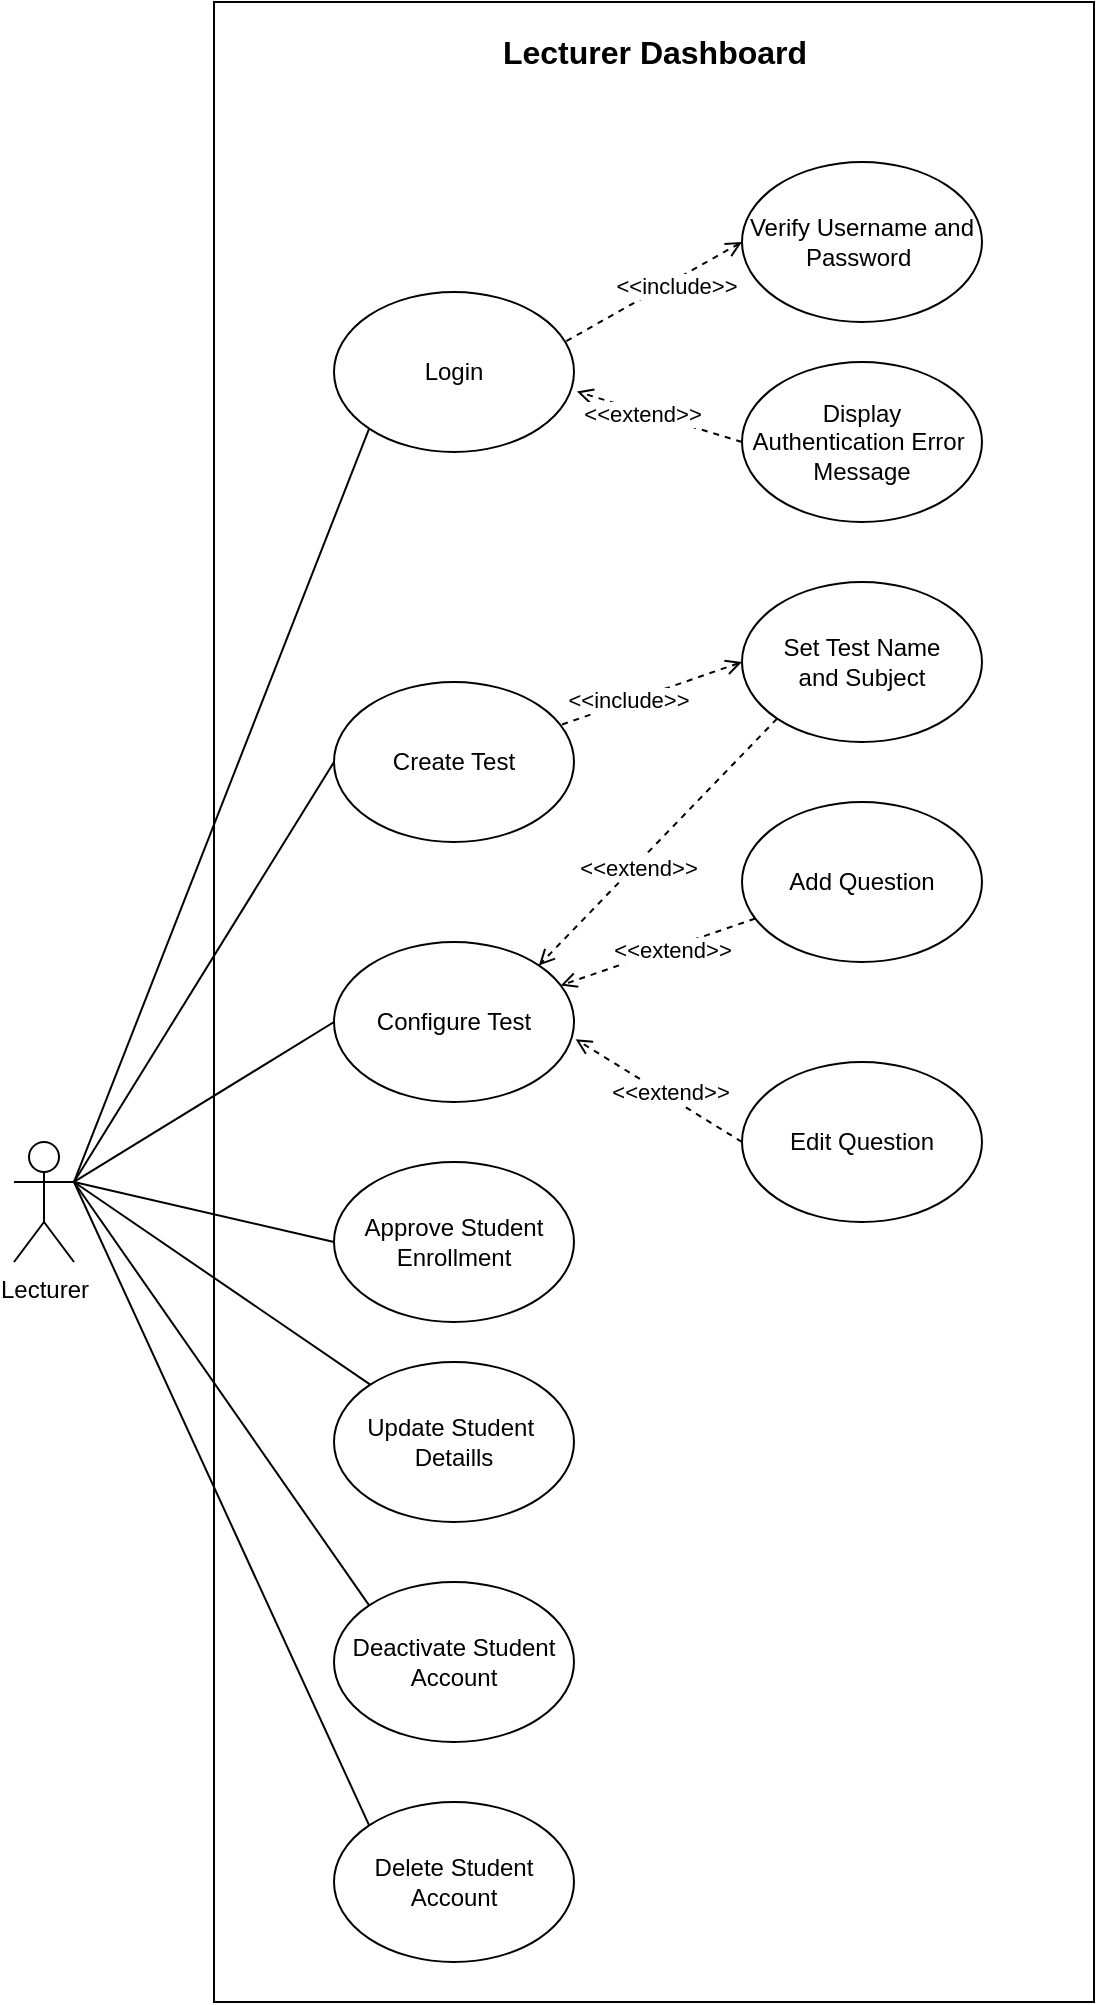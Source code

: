 <mxfile version="20.5.3" type="device"><diagram id="OIPE1WNFu3D5WhbWx7Zt" name="Page-1"><mxGraphModel dx="1673" dy="2177" grid="1" gridSize="10" guides="1" tooltips="1" connect="1" arrows="1" fold="1" page="1" pageScale="1" pageWidth="827" pageHeight="1169" math="0" shadow="0"><root><mxCell id="0"/><mxCell id="1" parent="0"/><mxCell id="pYgdeQ1rQkBb0RhctOui-14" value="" style="rounded=0;whiteSpace=wrap;html=1;" vertex="1" parent="1"><mxGeometry x="190" y="-620" width="440" height="1000" as="geometry"/></mxCell><mxCell id="vZnGzeLDLWVSMveuVBxt-33" style="edgeStyle=none;rounded=0;orthogonalLoop=1;jettySize=auto;html=1;exitX=1;exitY=0.333;exitDx=0;exitDy=0;exitPerimeter=0;entryX=0;entryY=1;entryDx=0;entryDy=0;startArrow=none;startFill=0;endArrow=none;endFill=0;" parent="1" source="vZnGzeLDLWVSMveuVBxt-1" target="vZnGzeLDLWVSMveuVBxt-32" edge="1"><mxGeometry relative="1" as="geometry"><mxPoint x="120" y="-110" as="sourcePoint"/></mxGeometry></mxCell><mxCell id="vZnGzeLDLWVSMveuVBxt-42" style="edgeStyle=none;rounded=0;orthogonalLoop=1;jettySize=auto;html=1;exitX=1;exitY=0.333;exitDx=0;exitDy=0;exitPerimeter=0;entryX=0;entryY=0.5;entryDx=0;entryDy=0;startArrow=none;startFill=0;endArrow=none;endFill=0;" parent="1" source="vZnGzeLDLWVSMveuVBxt-1" target="vZnGzeLDLWVSMveuVBxt-41" edge="1"><mxGeometry relative="1" as="geometry"><mxPoint x="120" y="-110" as="sourcePoint"/></mxGeometry></mxCell><mxCell id="vZnGzeLDLWVSMveuVBxt-52" style="edgeStyle=none;rounded=0;orthogonalLoop=1;jettySize=auto;html=1;entryX=0;entryY=0.5;entryDx=0;entryDy=0;startArrow=none;startFill=0;endArrow=none;endFill=0;exitX=1;exitY=0.333;exitDx=0;exitDy=0;exitPerimeter=0;" parent="1" source="vZnGzeLDLWVSMveuVBxt-1" target="vZnGzeLDLWVSMveuVBxt-51" edge="1"><mxGeometry relative="1" as="geometry"><mxPoint x="130" y="-30" as="sourcePoint"/></mxGeometry></mxCell><mxCell id="vZnGzeLDLWVSMveuVBxt-1" value="Lecturer" style="shape=umlActor;verticalLabelPosition=bottom;verticalAlign=top;html=1;outlineConnect=0;" parent="1" vertex="1"><mxGeometry x="90" y="-50" width="30" height="60" as="geometry"/></mxCell><mxCell id="vZnGzeLDLWVSMveuVBxt-35" style="edgeStyle=none;rounded=0;orthogonalLoop=1;jettySize=auto;html=1;exitX=0.968;exitY=0.307;exitDx=0;exitDy=0;entryX=0;entryY=0.5;entryDx=0;entryDy=0;startArrow=none;startFill=0;endArrow=open;endFill=0;dashed=1;exitPerimeter=0;" parent="1" source="vZnGzeLDLWVSMveuVBxt-32" target="vZnGzeLDLWVSMveuVBxt-34" edge="1"><mxGeometry relative="1" as="geometry"/></mxCell><mxCell id="vZnGzeLDLWVSMveuVBxt-36" value="&amp;lt;&amp;lt;include&amp;gt;&amp;gt;" style="edgeLabel;html=1;align=center;verticalAlign=middle;resizable=0;points=[];" parent="vZnGzeLDLWVSMveuVBxt-35" vertex="1" connectable="0"><mxGeometry x="0.221" y="-3" relative="1" as="geometry"><mxPoint as="offset"/></mxGeometry></mxCell><mxCell id="vZnGzeLDLWVSMveuVBxt-32" value="Login" style="ellipse;whiteSpace=wrap;html=1;" parent="1" vertex="1"><mxGeometry x="250" y="-475" width="120" height="80" as="geometry"/></mxCell><mxCell id="vZnGzeLDLWVSMveuVBxt-34" value="Verify Username and Password&amp;nbsp;" style="ellipse;whiteSpace=wrap;html=1;" parent="1" vertex="1"><mxGeometry x="454" y="-540" width="120" height="80" as="geometry"/></mxCell><mxCell id="vZnGzeLDLWVSMveuVBxt-38" style="edgeStyle=none;rounded=0;orthogonalLoop=1;jettySize=auto;html=1;exitX=0;exitY=0.5;exitDx=0;exitDy=0;entryX=1.012;entryY=0.622;entryDx=0;entryDy=0;dashed=1;startArrow=none;startFill=0;endArrow=open;endFill=0;entryPerimeter=0;" parent="1" source="vZnGzeLDLWVSMveuVBxt-37" target="vZnGzeLDLWVSMveuVBxt-32" edge="1"><mxGeometry relative="1" as="geometry"><mxPoint x="455.0" y="-390" as="sourcePoint"/><mxPoint x="371" y="-435" as="targetPoint"/></mxGeometry></mxCell><mxCell id="vZnGzeLDLWVSMveuVBxt-39" value="&amp;lt;&amp;lt;extend&amp;gt;&amp;gt;" style="edgeLabel;html=1;align=center;verticalAlign=middle;resizable=0;points=[];" parent="vZnGzeLDLWVSMveuVBxt-38" vertex="1" connectable="0"><mxGeometry x="0.215" y="1" relative="1" as="geometry"><mxPoint as="offset"/></mxGeometry></mxCell><mxCell id="vZnGzeLDLWVSMveuVBxt-37" value="Display Authentication Error&amp;nbsp;&lt;br&gt;Message" style="ellipse;whiteSpace=wrap;html=1;" parent="1" vertex="1"><mxGeometry x="454" y="-440" width="120" height="80" as="geometry"/></mxCell><mxCell id="vZnGzeLDLWVSMveuVBxt-41" value="Create Test" style="ellipse;whiteSpace=wrap;html=1;" parent="1" vertex="1"><mxGeometry x="250" y="-280" width="120" height="80" as="geometry"/></mxCell><mxCell id="vZnGzeLDLWVSMveuVBxt-45" style="edgeStyle=none;rounded=0;orthogonalLoop=1;jettySize=auto;html=1;exitX=0;exitY=0.5;exitDx=0;exitDy=0;startArrow=open;startFill=0;endArrow=none;endFill=0;dashed=1;" parent="1" source="vZnGzeLDLWVSMveuVBxt-44" target="vZnGzeLDLWVSMveuVBxt-41" edge="1"><mxGeometry relative="1" as="geometry"/></mxCell><mxCell id="vZnGzeLDLWVSMveuVBxt-47" value="&amp;lt;&amp;lt;include&amp;gt;&amp;gt;" style="edgeLabel;html=1;align=center;verticalAlign=middle;resizable=0;points=[];" parent="vZnGzeLDLWVSMveuVBxt-45" vertex="1" connectable="0"><mxGeometry x="0.256" y="-1" relative="1" as="geometry"><mxPoint as="offset"/></mxGeometry></mxCell><mxCell id="vZnGzeLDLWVSMveuVBxt-55" style="edgeStyle=none;rounded=0;orthogonalLoop=1;jettySize=auto;html=1;exitX=0;exitY=1;exitDx=0;exitDy=0;entryX=1;entryY=0;entryDx=0;entryDy=0;dashed=1;startArrow=none;startFill=0;endArrow=open;endFill=0;" parent="1" source="vZnGzeLDLWVSMveuVBxt-44" target="vZnGzeLDLWVSMveuVBxt-51" edge="1"><mxGeometry relative="1" as="geometry"/></mxCell><mxCell id="vZnGzeLDLWVSMveuVBxt-56" value="&amp;lt;&amp;lt;extend&amp;gt;&amp;gt;" style="edgeLabel;html=1;align=center;verticalAlign=middle;resizable=0;points=[];" parent="vZnGzeLDLWVSMveuVBxt-55" vertex="1" connectable="0"><mxGeometry x="0.188" y="2" relative="1" as="geometry"><mxPoint as="offset"/></mxGeometry></mxCell><mxCell id="vZnGzeLDLWVSMveuVBxt-44" value="Set Test Name&lt;br&gt;and Subject" style="ellipse;whiteSpace=wrap;html=1;" parent="1" vertex="1"><mxGeometry x="454" y="-330" width="120" height="80" as="geometry"/></mxCell><mxCell id="vZnGzeLDLWVSMveuVBxt-58" value="" style="edgeStyle=none;rounded=0;orthogonalLoop=1;jettySize=auto;html=1;dashed=1;startArrow=none;startFill=0;endArrow=open;endFill=0;" parent="1" source="vZnGzeLDLWVSMveuVBxt-48" target="vZnGzeLDLWVSMveuVBxt-51" edge="1"><mxGeometry relative="1" as="geometry"/></mxCell><mxCell id="vZnGzeLDLWVSMveuVBxt-60" value="&amp;lt;&amp;lt;extend&amp;gt;&amp;gt;" style="edgeLabel;html=1;align=center;verticalAlign=middle;resizable=0;points=[];" parent="vZnGzeLDLWVSMveuVBxt-58" vertex="1" connectable="0"><mxGeometry x="0.35" relative="1" as="geometry"><mxPoint x="24" y="-7" as="offset"/></mxGeometry></mxCell><mxCell id="vZnGzeLDLWVSMveuVBxt-48" value="Add Question" style="ellipse;whiteSpace=wrap;html=1;" parent="1" vertex="1"><mxGeometry x="454" y="-220" width="120" height="80" as="geometry"/></mxCell><mxCell id="vZnGzeLDLWVSMveuVBxt-51" value="Configure Test" style="ellipse;whiteSpace=wrap;html=1;" parent="1" vertex="1"><mxGeometry x="250" y="-150" width="120" height="80" as="geometry"/></mxCell><mxCell id="vZnGzeLDLWVSMveuVBxt-61" style="edgeStyle=none;rounded=0;orthogonalLoop=1;jettySize=auto;html=1;exitX=0;exitY=0.5;exitDx=0;exitDy=0;entryX=1.007;entryY=0.608;entryDx=0;entryDy=0;dashed=1;startArrow=none;startFill=0;endArrow=open;endFill=0;entryPerimeter=0;" parent="1" source="vZnGzeLDLWVSMveuVBxt-57" target="vZnGzeLDLWVSMveuVBxt-51" edge="1"><mxGeometry relative="1" as="geometry"/></mxCell><mxCell id="vZnGzeLDLWVSMveuVBxt-62" value="&amp;lt;&amp;lt;extend&amp;gt;&amp;gt;" style="edgeLabel;html=1;align=center;verticalAlign=middle;resizable=0;points=[];" parent="vZnGzeLDLWVSMveuVBxt-61" vertex="1" connectable="0"><mxGeometry x="0.207" y="3" relative="1" as="geometry"><mxPoint x="16" y="3" as="offset"/></mxGeometry></mxCell><mxCell id="vZnGzeLDLWVSMveuVBxt-57" value="Edit Question" style="ellipse;whiteSpace=wrap;html=1;" parent="1" vertex="1"><mxGeometry x="454" y="-90" width="120" height="80" as="geometry"/></mxCell><mxCell id="pYgdeQ1rQkBb0RhctOui-4" style="edgeStyle=none;rounded=0;orthogonalLoop=1;jettySize=auto;html=1;exitX=0;exitY=0.5;exitDx=0;exitDy=0;entryX=1;entryY=0.333;entryDx=0;entryDy=0;entryPerimeter=0;startArrow=none;startFill=0;endArrow=none;endFill=0;" edge="1" parent="1" source="pYgdeQ1rQkBb0RhctOui-3" target="vZnGzeLDLWVSMveuVBxt-1"><mxGeometry relative="1" as="geometry"/></mxCell><mxCell id="pYgdeQ1rQkBb0RhctOui-3" value="Approve Student&lt;br&gt;Enrollment" style="ellipse;whiteSpace=wrap;html=1;" vertex="1" parent="1"><mxGeometry x="250" y="-40" width="120" height="80" as="geometry"/></mxCell><mxCell id="pYgdeQ1rQkBb0RhctOui-7" style="edgeStyle=none;rounded=0;orthogonalLoop=1;jettySize=auto;html=1;startArrow=none;startFill=0;endArrow=none;endFill=0;" edge="1" parent="1" source="pYgdeQ1rQkBb0RhctOui-6"><mxGeometry relative="1" as="geometry"><mxPoint x="120" y="-30" as="targetPoint"/></mxGeometry></mxCell><mxCell id="pYgdeQ1rQkBb0RhctOui-6" value="Update Student&amp;nbsp;&lt;br&gt;Detaills" style="ellipse;whiteSpace=wrap;html=1;" vertex="1" parent="1"><mxGeometry x="250" y="60" width="120" height="80" as="geometry"/></mxCell><mxCell id="pYgdeQ1rQkBb0RhctOui-9" style="edgeStyle=none;rounded=0;orthogonalLoop=1;jettySize=auto;html=1;exitX=0;exitY=0;exitDx=0;exitDy=0;entryX=1;entryY=0.333;entryDx=0;entryDy=0;entryPerimeter=0;startArrow=none;startFill=0;endArrow=none;endFill=0;" edge="1" parent="1" source="pYgdeQ1rQkBb0RhctOui-8" target="vZnGzeLDLWVSMveuVBxt-1"><mxGeometry relative="1" as="geometry"/></mxCell><mxCell id="pYgdeQ1rQkBb0RhctOui-8" value="Deactivate Student Account" style="ellipse;whiteSpace=wrap;html=1;" vertex="1" parent="1"><mxGeometry x="250" y="170" width="120" height="80" as="geometry"/></mxCell><mxCell id="pYgdeQ1rQkBb0RhctOui-11" style="edgeStyle=none;rounded=0;orthogonalLoop=1;jettySize=auto;html=1;exitX=0;exitY=0;exitDx=0;exitDy=0;entryX=1;entryY=0.333;entryDx=0;entryDy=0;entryPerimeter=0;startArrow=none;startFill=0;endArrow=none;endFill=0;" edge="1" parent="1" source="pYgdeQ1rQkBb0RhctOui-10" target="vZnGzeLDLWVSMveuVBxt-1"><mxGeometry relative="1" as="geometry"/></mxCell><mxCell id="pYgdeQ1rQkBb0RhctOui-10" value="Delete Student Account" style="ellipse;whiteSpace=wrap;html=1;" vertex="1" parent="1"><mxGeometry x="250" y="280" width="120" height="80" as="geometry"/></mxCell><mxCell id="pYgdeQ1rQkBb0RhctOui-15" value="&lt;b&gt;&lt;font style=&quot;font-size: 16px;&quot;&gt;Lecturer Dashboard&lt;/font&gt;&lt;/b&gt;" style="text;html=1;align=center;verticalAlign=middle;resizable=0;points=[];autosize=1;strokeColor=none;fillColor=none;" vertex="1" parent="1"><mxGeometry x="320" y="-610" width="180" height="30" as="geometry"/></mxCell></root></mxGraphModel></diagram></mxfile>